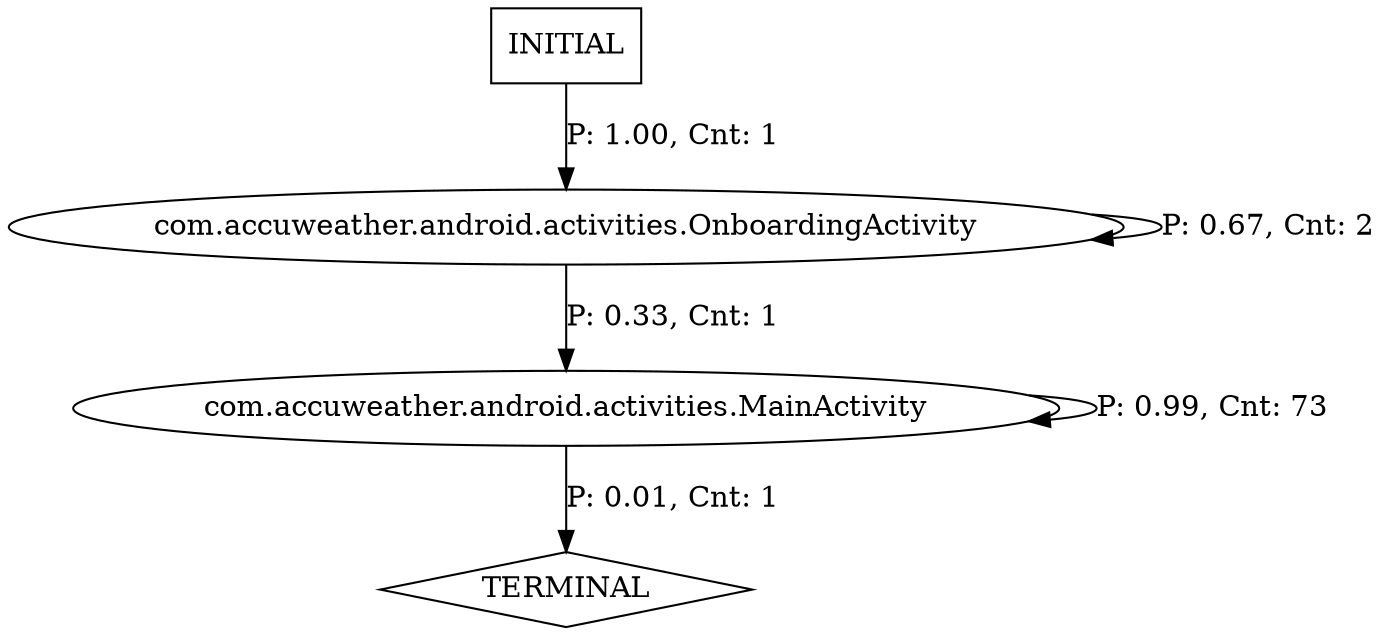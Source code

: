 digraph G {
  0 [label="com.accuweather.android.activities.MainActivity"];
  1 [label="com.accuweather.android.activities.OnboardingActivity"];
  2 [label="TERMINAL",shape=diamond];
  3 [label="INITIAL",shape=box];
0->0 [label="P: 0.99, Cnt: 73"];
0->2 [label="P: 0.01, Cnt: 1"];
1->0 [label="P: 0.33, Cnt: 1"];
1->1 [label="P: 0.67, Cnt: 2"];
3->1 [label="P: 1.00, Cnt: 1"];
}
